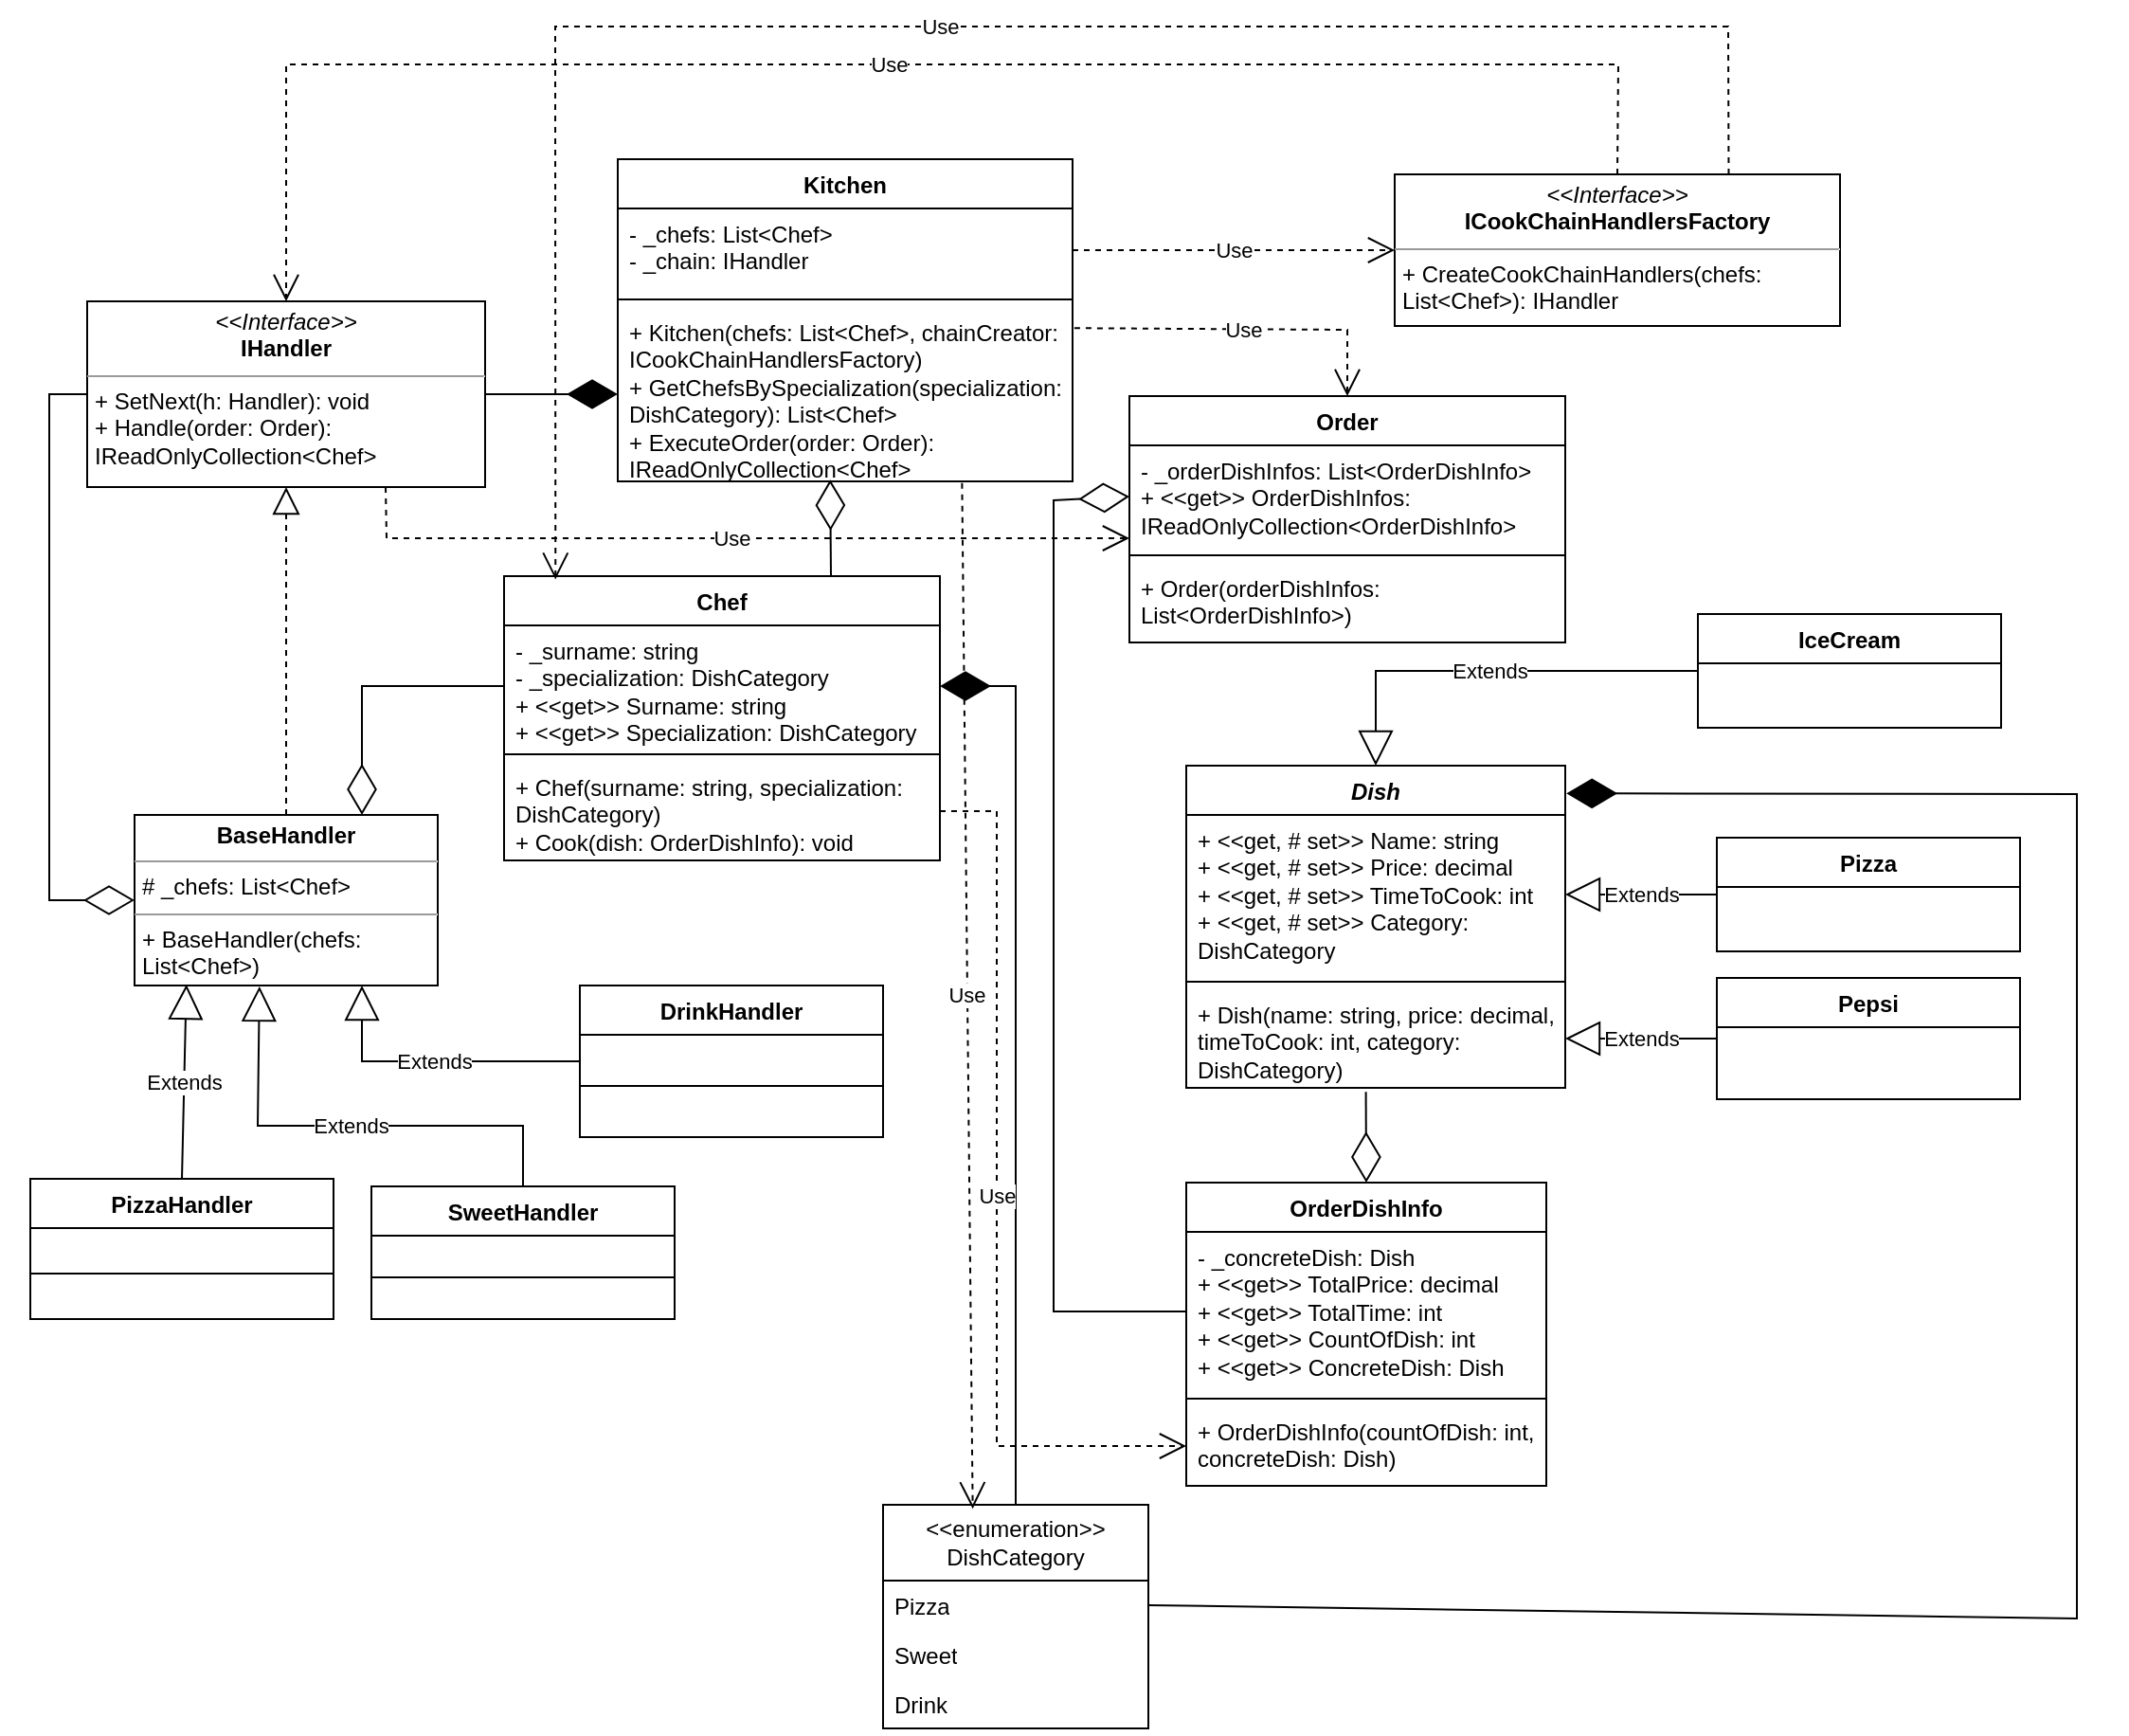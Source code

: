 <mxfile version="21.3.2" type="device">
  <diagram name="Страница 1" id="9WI7ebGdSnUaAv8R2O5D">
    <mxGraphModel dx="2547" dy="1952" grid="1" gridSize="10" guides="1" tooltips="1" connect="1" arrows="1" fold="1" page="1" pageScale="1" pageWidth="827" pageHeight="1169" math="0" shadow="0">
      <root>
        <mxCell id="0" />
        <mxCell id="1" parent="0" />
        <mxCell id="Mqgpa7f1FhENW2-aqIzJ-5" value="Chef" style="swimlane;fontStyle=1;align=center;verticalAlign=top;childLayout=stackLayout;horizontal=1;startSize=26;horizontalStack=0;resizeParent=1;resizeParentMax=0;resizeLast=0;collapsible=1;marginBottom=0;whiteSpace=wrap;html=1;" parent="1" vertex="1">
          <mxGeometry x="250" y="230" width="230" height="150" as="geometry" />
        </mxCell>
        <mxCell id="Mqgpa7f1FhENW2-aqIzJ-6" value="- _surname: string&lt;br&gt;- _specialization: DishCategory&lt;br&gt;+ &amp;lt;&amp;lt;get&amp;gt;&amp;gt; Surname: string&lt;br&gt;+ &amp;lt;&amp;lt;get&amp;gt;&amp;gt; Specialization: DishCategory" style="text;strokeColor=none;fillColor=none;align=left;verticalAlign=top;spacingLeft=4;spacingRight=4;overflow=hidden;rotatable=0;points=[[0,0.5],[1,0.5]];portConstraint=eastwest;whiteSpace=wrap;html=1;" parent="Mqgpa7f1FhENW2-aqIzJ-5" vertex="1">
          <mxGeometry y="26" width="230" height="64" as="geometry" />
        </mxCell>
        <mxCell id="Mqgpa7f1FhENW2-aqIzJ-7" value="" style="line;strokeWidth=1;fillColor=none;align=left;verticalAlign=middle;spacingTop=-1;spacingLeft=3;spacingRight=3;rotatable=0;labelPosition=right;points=[];portConstraint=eastwest;strokeColor=inherit;" parent="Mqgpa7f1FhENW2-aqIzJ-5" vertex="1">
          <mxGeometry y="90" width="230" height="8" as="geometry" />
        </mxCell>
        <mxCell id="Mqgpa7f1FhENW2-aqIzJ-8" value="+ Chef(surname: string, specialization: DishCategory)&lt;br&gt;+ Cook(dish: OrderDishInfo): void" style="text;strokeColor=none;fillColor=none;align=left;verticalAlign=top;spacingLeft=4;spacingRight=4;overflow=hidden;rotatable=0;points=[[0,0.5],[1,0.5]];portConstraint=eastwest;whiteSpace=wrap;html=1;" parent="Mqgpa7f1FhENW2-aqIzJ-5" vertex="1">
          <mxGeometry y="98" width="230" height="52" as="geometry" />
        </mxCell>
        <mxCell id="Mqgpa7f1FhENW2-aqIzJ-9" value="&lt;p style=&quot;margin:0px;margin-top:4px;text-align:center;&quot;&gt;&lt;i&gt;&amp;lt;&amp;lt;Interface&amp;gt;&amp;gt;&lt;/i&gt;&lt;br&gt;&lt;b&gt;IHandler&lt;/b&gt;&lt;/p&gt;&lt;hr size=&quot;1&quot;&gt;&lt;p style=&quot;margin:0px;margin-left:4px;&quot;&gt;+ SetNext(h: Handler): void&lt;br&gt;+ Handle(order: Order): IReadOnlyCollection&amp;lt;Chef&amp;gt;&lt;/p&gt;" style="verticalAlign=top;align=left;overflow=fill;fontSize=12;fontFamily=Helvetica;html=1;whiteSpace=wrap;" parent="1" vertex="1">
          <mxGeometry x="30" y="85" width="210" height="98" as="geometry" />
        </mxCell>
        <mxCell id="Mqgpa7f1FhENW2-aqIzJ-10" value="&lt;p style=&quot;margin:0px;margin-top:4px;text-align:center;&quot;&gt;&lt;b&gt;BaseHandler&lt;/b&gt;&lt;/p&gt;&lt;hr size=&quot;1&quot;&gt;&lt;p style=&quot;margin:0px;margin-left:4px;&quot;&gt;# _chefs: List&amp;lt;Chef&amp;gt;&lt;/p&gt;&lt;hr size=&quot;1&quot;&gt;&lt;p style=&quot;margin:0px;margin-left:4px;&quot;&gt;+ BaseHandler(chefs: List&amp;lt;Chef&amp;gt;)&lt;/p&gt;" style="verticalAlign=top;align=left;overflow=fill;fontSize=12;fontFamily=Helvetica;html=1;whiteSpace=wrap;" parent="1" vertex="1">
          <mxGeometry x="55" y="356" width="160" height="90" as="geometry" />
        </mxCell>
        <mxCell id="Mqgpa7f1FhENW2-aqIzJ-11" value="DrinkHandler" style="swimlane;fontStyle=1;align=center;verticalAlign=top;childLayout=stackLayout;horizontal=1;startSize=26;horizontalStack=0;resizeParent=1;resizeParentMax=0;resizeLast=0;collapsible=1;marginBottom=0;whiteSpace=wrap;html=1;" parent="1" vertex="1">
          <mxGeometry x="290" y="446" width="160" height="80" as="geometry" />
        </mxCell>
        <mxCell id="Mqgpa7f1FhENW2-aqIzJ-13" value="" style="line;strokeWidth=1;fillColor=none;align=left;verticalAlign=middle;spacingTop=-1;spacingLeft=3;spacingRight=3;rotatable=0;labelPosition=right;points=[];portConstraint=eastwest;strokeColor=inherit;" parent="Mqgpa7f1FhENW2-aqIzJ-11" vertex="1">
          <mxGeometry y="26" width="160" height="54" as="geometry" />
        </mxCell>
        <mxCell id="Mqgpa7f1FhENW2-aqIzJ-15" value="PizzaHandler" style="swimlane;fontStyle=1;align=center;verticalAlign=top;childLayout=stackLayout;horizontal=1;startSize=26;horizontalStack=0;resizeParent=1;resizeParentMax=0;resizeLast=0;collapsible=1;marginBottom=0;whiteSpace=wrap;html=1;" parent="1" vertex="1">
          <mxGeometry y="548" width="160" height="74" as="geometry" />
        </mxCell>
        <mxCell id="Mqgpa7f1FhENW2-aqIzJ-17" value="" style="line;strokeWidth=1;fillColor=none;align=left;verticalAlign=middle;spacingTop=-1;spacingLeft=3;spacingRight=3;rotatable=0;labelPosition=right;points=[];portConstraint=eastwest;strokeColor=inherit;" parent="Mqgpa7f1FhENW2-aqIzJ-15" vertex="1">
          <mxGeometry y="26" width="160" height="48" as="geometry" />
        </mxCell>
        <mxCell id="Mqgpa7f1FhENW2-aqIzJ-19" value="SweetHandler" style="swimlane;fontStyle=1;align=center;verticalAlign=top;childLayout=stackLayout;horizontal=1;startSize=26;horizontalStack=0;resizeParent=1;resizeParentMax=0;resizeLast=0;collapsible=1;marginBottom=0;whiteSpace=wrap;html=1;" parent="1" vertex="1">
          <mxGeometry x="180" y="552" width="160" height="70" as="geometry" />
        </mxCell>
        <mxCell id="Mqgpa7f1FhENW2-aqIzJ-21" value="" style="line;strokeWidth=1;fillColor=none;align=left;verticalAlign=middle;spacingTop=-1;spacingLeft=3;spacingRight=3;rotatable=0;labelPosition=right;points=[];portConstraint=eastwest;strokeColor=inherit;" parent="Mqgpa7f1FhENW2-aqIzJ-19" vertex="1">
          <mxGeometry y="26" width="160" height="44" as="geometry" />
        </mxCell>
        <mxCell id="Mqgpa7f1FhENW2-aqIzJ-23" value="" style="endArrow=block;dashed=1;endFill=0;endSize=12;html=1;rounded=0;exitX=0.5;exitY=0;exitDx=0;exitDy=0;entryX=0.5;entryY=1;entryDx=0;entryDy=0;" parent="1" source="Mqgpa7f1FhENW2-aqIzJ-10" target="Mqgpa7f1FhENW2-aqIzJ-9" edge="1">
          <mxGeometry width="160" relative="1" as="geometry">
            <mxPoint x="90" y="290" as="sourcePoint" />
            <mxPoint x="250" y="290" as="targetPoint" />
          </mxGeometry>
        </mxCell>
        <mxCell id="Mqgpa7f1FhENW2-aqIzJ-24" value="Extends" style="endArrow=block;endSize=16;endFill=0;html=1;rounded=0;exitX=0.5;exitY=0;exitDx=0;exitDy=0;entryX=0.171;entryY=0.994;entryDx=0;entryDy=0;entryPerimeter=0;" parent="1" source="Mqgpa7f1FhENW2-aqIzJ-15" target="Mqgpa7f1FhENW2-aqIzJ-10" edge="1">
          <mxGeometry width="160" relative="1" as="geometry">
            <mxPoint x="90" y="490" as="sourcePoint" />
            <mxPoint x="70" y="460" as="targetPoint" />
          </mxGeometry>
        </mxCell>
        <mxCell id="Mqgpa7f1FhENW2-aqIzJ-25" value="Extends" style="endArrow=block;endSize=16;endFill=0;html=1;rounded=0;exitX=0.5;exitY=0;exitDx=0;exitDy=0;entryX=0.412;entryY=1.005;entryDx=0;entryDy=0;entryPerimeter=0;" parent="1" source="Mqgpa7f1FhENW2-aqIzJ-19" target="Mqgpa7f1FhENW2-aqIzJ-10" edge="1">
          <mxGeometry width="160" relative="1" as="geometry">
            <mxPoint x="90" y="490" as="sourcePoint" />
            <mxPoint x="150" y="460" as="targetPoint" />
            <Array as="points">
              <mxPoint x="260" y="520" />
              <mxPoint x="120" y="520" />
            </Array>
          </mxGeometry>
        </mxCell>
        <mxCell id="Mqgpa7f1FhENW2-aqIzJ-26" value="Extends" style="endArrow=block;endSize=16;endFill=0;html=1;rounded=0;exitX=0;exitY=0.5;exitDx=0;exitDy=0;entryX=0.75;entryY=1;entryDx=0;entryDy=0;" parent="1" target="Mqgpa7f1FhENW2-aqIzJ-10" edge="1" source="Mqgpa7f1FhENW2-aqIzJ-11">
          <mxGeometry width="160" relative="1" as="geometry">
            <mxPoint x="360" y="399" as="sourcePoint" />
            <mxPoint x="150" y="460" as="targetPoint" />
            <Array as="points">
              <mxPoint x="175" y="486" />
            </Array>
          </mxGeometry>
        </mxCell>
        <mxCell id="Mqgpa7f1FhENW2-aqIzJ-31" value="" style="endArrow=diamondThin;endFill=0;endSize=24;html=1;rounded=0;entryX=0;entryY=0.5;entryDx=0;entryDy=0;exitX=0;exitY=0.5;exitDx=0;exitDy=0;" parent="1" source="Mqgpa7f1FhENW2-aqIzJ-9" target="Mqgpa7f1FhENW2-aqIzJ-10" edge="1">
          <mxGeometry width="160" relative="1" as="geometry">
            <mxPoint x="20" y="80" as="sourcePoint" />
            <mxPoint x="520" y="370" as="targetPoint" />
            <Array as="points">
              <mxPoint x="10" y="134" />
              <mxPoint x="10" y="401" />
            </Array>
          </mxGeometry>
        </mxCell>
        <mxCell id="Mqgpa7f1FhENW2-aqIzJ-36" value="" style="endArrow=diamondThin;endFill=0;endSize=24;html=1;rounded=0;entryX=0;entryY=0.5;entryDx=0;entryDy=0;exitX=0;exitY=0.5;exitDx=0;exitDy=0;" parent="1" source="QAf2smYP1nOFS-0eRWHx-8" target="QAf2smYP1nOFS-0eRWHx-16" edge="1">
          <mxGeometry width="160" relative="1" as="geometry">
            <mxPoint x="560" y="593.0" as="sourcePoint" />
            <mxPoint x="575" y="189" as="targetPoint" />
            <Array as="points">
              <mxPoint x="540" y="618" />
              <mxPoint x="540" y="190" />
            </Array>
          </mxGeometry>
        </mxCell>
        <mxCell id="Mqgpa7f1FhENW2-aqIzJ-37" value="Pizza" style="swimlane;fontStyle=1;align=center;verticalAlign=top;childLayout=stackLayout;horizontal=1;startSize=26;horizontalStack=0;resizeParent=1;resizeParentMax=0;resizeLast=0;collapsible=1;marginBottom=0;whiteSpace=wrap;html=1;" parent="1" vertex="1">
          <mxGeometry x="890" y="368" width="160" height="60" as="geometry" />
        </mxCell>
        <mxCell id="Mqgpa7f1FhENW2-aqIzJ-41" value="IceCream" style="swimlane;fontStyle=1;align=center;verticalAlign=top;childLayout=stackLayout;horizontal=1;startSize=26;horizontalStack=0;resizeParent=1;resizeParentMax=0;resizeLast=0;collapsible=1;marginBottom=0;whiteSpace=wrap;html=1;" parent="1" vertex="1">
          <mxGeometry x="880" y="250" width="160" height="60" as="geometry" />
        </mxCell>
        <mxCell id="Mqgpa7f1FhENW2-aqIzJ-45" value="Pepsi" style="swimlane;fontStyle=1;align=center;verticalAlign=top;childLayout=stackLayout;horizontal=1;startSize=26;horizontalStack=0;resizeParent=1;resizeParentMax=0;resizeLast=0;collapsible=1;marginBottom=0;whiteSpace=wrap;html=1;" parent="1" vertex="1">
          <mxGeometry x="890" y="442" width="160" height="64" as="geometry" />
        </mxCell>
        <mxCell id="Mqgpa7f1FhENW2-aqIzJ-49" value="Extends" style="endArrow=block;endSize=16;endFill=0;html=1;rounded=0;entryX=1;entryY=0.5;entryDx=0;entryDy=0;exitX=0;exitY=0.5;exitDx=0;exitDy=0;" parent="1" source="Mqgpa7f1FhENW2-aqIzJ-45" target="QAf2smYP1nOFS-0eRWHx-14" edge="1">
          <mxGeometry width="160" relative="1" as="geometry">
            <mxPoint x="770" y="490" as="sourcePoint" />
            <mxPoint x="760" y="420" as="targetPoint" />
          </mxGeometry>
        </mxCell>
        <mxCell id="Mqgpa7f1FhENW2-aqIzJ-50" value="Extends" style="endArrow=block;endSize=16;endFill=0;html=1;rounded=0;exitX=0;exitY=0.5;exitDx=0;exitDy=0;entryX=1;entryY=0.5;entryDx=0;entryDy=0;" parent="1" source="Mqgpa7f1FhENW2-aqIzJ-37" target="QAf2smYP1nOFS-0eRWHx-12" edge="1">
          <mxGeometry width="160" relative="1" as="geometry">
            <mxPoint x="800" y="369" as="sourcePoint" />
            <mxPoint x="760" y="363" as="targetPoint" />
          </mxGeometry>
        </mxCell>
        <mxCell id="Mqgpa7f1FhENW2-aqIzJ-52" value="Extends" style="endArrow=block;endSize=16;endFill=0;html=1;rounded=0;exitX=0;exitY=0.5;exitDx=0;exitDy=0;entryX=0.5;entryY=0;entryDx=0;entryDy=0;" parent="1" source="Mqgpa7f1FhENW2-aqIzJ-41" target="QAf2smYP1nOFS-0eRWHx-11" edge="1">
          <mxGeometry width="160" relative="1" as="geometry">
            <mxPoint x="799.84" y="267.19" as="sourcePoint" />
            <mxPoint x="680" y="300" as="targetPoint" />
            <Array as="points">
              <mxPoint x="710" y="280" />
            </Array>
          </mxGeometry>
        </mxCell>
        <mxCell id="Mqgpa7f1FhENW2-aqIzJ-69" value="" style="endArrow=diamondThin;endFill=0;endSize=24;html=1;rounded=0;entryX=0.5;entryY=0;entryDx=0;entryDy=0;exitX=0.474;exitY=1.042;exitDx=0;exitDy=0;exitPerimeter=0;" parent="1" source="QAf2smYP1nOFS-0eRWHx-14" target="QAf2smYP1nOFS-0eRWHx-7" edge="1">
          <mxGeometry width="160" relative="1" as="geometry">
            <mxPoint x="680" y="460" as="sourcePoint" />
            <mxPoint x="640" y="530" as="targetPoint" />
          </mxGeometry>
        </mxCell>
        <mxCell id="Mqgpa7f1FhENW2-aqIzJ-75" value="&amp;lt;&amp;lt;enumeration&amp;gt;&amp;gt;&lt;br&gt;DishCategory" style="swimlane;fontStyle=0;childLayout=stackLayout;horizontal=1;startSize=40;fillColor=none;horizontalStack=0;resizeParent=1;resizeParentMax=0;resizeLast=0;collapsible=1;marginBottom=0;whiteSpace=wrap;html=1;" parent="1" vertex="1">
          <mxGeometry x="450" y="720" width="140" height="118" as="geometry" />
        </mxCell>
        <mxCell id="Mqgpa7f1FhENW2-aqIzJ-76" value="Pizza" style="text;strokeColor=none;fillColor=none;align=left;verticalAlign=top;spacingLeft=4;spacingRight=4;overflow=hidden;rotatable=0;points=[[0,0.5],[1,0.5]];portConstraint=eastwest;whiteSpace=wrap;html=1;" parent="Mqgpa7f1FhENW2-aqIzJ-75" vertex="1">
          <mxGeometry y="40" width="140" height="26" as="geometry" />
        </mxCell>
        <mxCell id="Mqgpa7f1FhENW2-aqIzJ-77" value="Sweet" style="text;strokeColor=none;fillColor=none;align=left;verticalAlign=top;spacingLeft=4;spacingRight=4;overflow=hidden;rotatable=0;points=[[0,0.5],[1,0.5]];portConstraint=eastwest;whiteSpace=wrap;html=1;" parent="Mqgpa7f1FhENW2-aqIzJ-75" vertex="1">
          <mxGeometry y="66" width="140" height="26" as="geometry" />
        </mxCell>
        <mxCell id="Mqgpa7f1FhENW2-aqIzJ-78" value="Drink" style="text;strokeColor=none;fillColor=none;align=left;verticalAlign=top;spacingLeft=4;spacingRight=4;overflow=hidden;rotatable=0;points=[[0,0.5],[1,0.5]];portConstraint=eastwest;whiteSpace=wrap;html=1;" parent="Mqgpa7f1FhENW2-aqIzJ-75" vertex="1">
          <mxGeometry y="92" width="140" height="26" as="geometry" />
        </mxCell>
        <mxCell id="QAf2smYP1nOFS-0eRWHx-2" value="Kitchen" style="swimlane;fontStyle=1;align=center;verticalAlign=top;childLayout=stackLayout;horizontal=1;startSize=26;horizontalStack=0;resizeParent=1;resizeParentMax=0;resizeLast=0;collapsible=1;marginBottom=0;whiteSpace=wrap;html=1;" vertex="1" parent="1">
          <mxGeometry x="310" y="10" width="240" height="170" as="geometry" />
        </mxCell>
        <mxCell id="QAf2smYP1nOFS-0eRWHx-3" value="- _chefs: List&amp;lt;Chef&amp;gt;&lt;br style=&quot;border-color: var(--border-color);&quot;&gt;- _chain: IHandler" style="text;strokeColor=none;fillColor=none;align=left;verticalAlign=top;spacingLeft=4;spacingRight=4;overflow=hidden;rotatable=0;points=[[0,0.5],[1,0.5]];portConstraint=eastwest;whiteSpace=wrap;html=1;" vertex="1" parent="QAf2smYP1nOFS-0eRWHx-2">
          <mxGeometry y="26" width="240" height="44" as="geometry" />
        </mxCell>
        <mxCell id="QAf2smYP1nOFS-0eRWHx-4" value="" style="line;strokeWidth=1;fillColor=none;align=left;verticalAlign=middle;spacingTop=-1;spacingLeft=3;spacingRight=3;rotatable=0;labelPosition=right;points=[];portConstraint=eastwest;strokeColor=inherit;" vertex="1" parent="QAf2smYP1nOFS-0eRWHx-2">
          <mxGeometry y="70" width="240" height="8" as="geometry" />
        </mxCell>
        <mxCell id="QAf2smYP1nOFS-0eRWHx-5" value="+ Kitchen(chefs: List&amp;lt;Chef&amp;gt;, chainCreator: ICookChainHandlersFactory)&lt;br&gt;+ GetChefsBySpecialization(specialization: DishCategory): List&amp;lt;Chef&amp;gt;&lt;br&gt;+ ExecuteOrder(order: Order): IReadOnlyCollection&amp;lt;Chef&amp;gt;" style="text;strokeColor=none;fillColor=none;align=left;verticalAlign=top;spacingLeft=4;spacingRight=4;overflow=hidden;rotatable=0;points=[[0,0.5],[1,0.5]];portConstraint=eastwest;whiteSpace=wrap;html=1;" vertex="1" parent="QAf2smYP1nOFS-0eRWHx-2">
          <mxGeometry y="78" width="240" height="92" as="geometry" />
        </mxCell>
        <mxCell id="QAf2smYP1nOFS-0eRWHx-6" value="&lt;p style=&quot;margin:0px;margin-top:4px;text-align:center;&quot;&gt;&lt;i&gt;&amp;lt;&amp;lt;Interface&amp;gt;&amp;gt;&lt;/i&gt;&lt;br&gt;&lt;b&gt;ICookChainHandlersFactory&lt;/b&gt;&lt;/p&gt;&lt;hr size=&quot;1&quot;&gt;&lt;p style=&quot;margin:0px;margin-left:4px;&quot;&gt;+ CreateCookChainHandlers(chefs: List&amp;lt;Chef&amp;gt;): IHandler&lt;br&gt;&lt;/p&gt;" style="verticalAlign=top;align=left;overflow=fill;fontSize=12;fontFamily=Helvetica;html=1;whiteSpace=wrap;" vertex="1" parent="1">
          <mxGeometry x="720" y="18" width="235" height="80" as="geometry" />
        </mxCell>
        <mxCell id="QAf2smYP1nOFS-0eRWHx-7" value="OrderDishInfo" style="swimlane;fontStyle=1;align=center;verticalAlign=top;childLayout=stackLayout;horizontal=1;startSize=26;horizontalStack=0;resizeParent=1;resizeParentMax=0;resizeLast=0;collapsible=1;marginBottom=0;whiteSpace=wrap;html=1;" vertex="1" parent="1">
          <mxGeometry x="610" y="550" width="190" height="160" as="geometry" />
        </mxCell>
        <mxCell id="QAf2smYP1nOFS-0eRWHx-8" value="- _concreteDish: Dish&lt;br style=&quot;border-color: var(--border-color);&quot;&gt;+ &amp;lt;&amp;lt;get&amp;gt;&amp;gt; TotalPrice: decimal&lt;br&gt;+ &amp;lt;&amp;lt;get&amp;gt;&amp;gt; TotalTime: int&lt;br&gt;+ &amp;lt;&amp;lt;get&amp;gt;&amp;gt; CountOfDish: int&lt;br&gt;+ &amp;lt;&amp;lt;get&amp;gt;&amp;gt; ConcreteDish: Dish&amp;nbsp;" style="text;strokeColor=none;fillColor=none;align=left;verticalAlign=top;spacingLeft=4;spacingRight=4;overflow=hidden;rotatable=0;points=[[0,0.5],[1,0.5]];portConstraint=eastwest;whiteSpace=wrap;html=1;" vertex="1" parent="QAf2smYP1nOFS-0eRWHx-7">
          <mxGeometry y="26" width="190" height="84" as="geometry" />
        </mxCell>
        <mxCell id="QAf2smYP1nOFS-0eRWHx-9" value="" style="line;strokeWidth=1;fillColor=none;align=left;verticalAlign=middle;spacingTop=-1;spacingLeft=3;spacingRight=3;rotatable=0;labelPosition=right;points=[];portConstraint=eastwest;strokeColor=inherit;" vertex="1" parent="QAf2smYP1nOFS-0eRWHx-7">
          <mxGeometry y="110" width="190" height="8" as="geometry" />
        </mxCell>
        <mxCell id="QAf2smYP1nOFS-0eRWHx-10" value="+ OrderDishInfo(countOfDish: int, concreteDish: Dish)" style="text;strokeColor=none;fillColor=none;align=left;verticalAlign=top;spacingLeft=4;spacingRight=4;overflow=hidden;rotatable=0;points=[[0,0.5],[1,0.5]];portConstraint=eastwest;whiteSpace=wrap;html=1;" vertex="1" parent="QAf2smYP1nOFS-0eRWHx-7">
          <mxGeometry y="118" width="190" height="42" as="geometry" />
        </mxCell>
        <mxCell id="QAf2smYP1nOFS-0eRWHx-11" value="&lt;i&gt;Dish&lt;/i&gt;" style="swimlane;fontStyle=1;align=center;verticalAlign=top;childLayout=stackLayout;horizontal=1;startSize=26;horizontalStack=0;resizeParent=1;resizeParentMax=0;resizeLast=0;collapsible=1;marginBottom=0;whiteSpace=wrap;html=1;" vertex="1" parent="1">
          <mxGeometry x="610" y="330" width="200" height="170" as="geometry" />
        </mxCell>
        <mxCell id="QAf2smYP1nOFS-0eRWHx-12" value="+ &amp;lt;&amp;lt;get, # set&amp;gt;&amp;gt; Name: string&lt;br&gt;+ &amp;lt;&amp;lt;get, # set&amp;gt;&amp;gt; Price: decimal&lt;br&gt;+ &amp;lt;&amp;lt;get, # set&amp;gt;&amp;gt; TimeToCook: int&lt;br&gt;+ &amp;lt;&amp;lt;get, # set&amp;gt;&amp;gt; Category: DishCategory" style="text;strokeColor=none;fillColor=none;align=left;verticalAlign=top;spacingLeft=4;spacingRight=4;overflow=hidden;rotatable=0;points=[[0,0.5],[1,0.5]];portConstraint=eastwest;whiteSpace=wrap;html=1;" vertex="1" parent="QAf2smYP1nOFS-0eRWHx-11">
          <mxGeometry y="26" width="200" height="84" as="geometry" />
        </mxCell>
        <mxCell id="QAf2smYP1nOFS-0eRWHx-13" value="" style="line;strokeWidth=1;fillColor=none;align=left;verticalAlign=middle;spacingTop=-1;spacingLeft=3;spacingRight=3;rotatable=0;labelPosition=right;points=[];portConstraint=eastwest;strokeColor=inherit;" vertex="1" parent="QAf2smYP1nOFS-0eRWHx-11">
          <mxGeometry y="110" width="200" height="8" as="geometry" />
        </mxCell>
        <mxCell id="QAf2smYP1nOFS-0eRWHx-14" value="+ Dish(name: string, price: decimal, timeToCook: int, category: DishCategory)" style="text;strokeColor=none;fillColor=none;align=left;verticalAlign=top;spacingLeft=4;spacingRight=4;overflow=hidden;rotatable=0;points=[[0,0.5],[1,0.5]];portConstraint=eastwest;whiteSpace=wrap;html=1;" vertex="1" parent="QAf2smYP1nOFS-0eRWHx-11">
          <mxGeometry y="118" width="200" height="52" as="geometry" />
        </mxCell>
        <mxCell id="QAf2smYP1nOFS-0eRWHx-15" value="Order" style="swimlane;fontStyle=1;align=center;verticalAlign=top;childLayout=stackLayout;horizontal=1;startSize=26;horizontalStack=0;resizeParent=1;resizeParentMax=0;resizeLast=0;collapsible=1;marginBottom=0;whiteSpace=wrap;html=1;" vertex="1" parent="1">
          <mxGeometry x="580" y="135" width="230" height="130" as="geometry" />
        </mxCell>
        <mxCell id="QAf2smYP1nOFS-0eRWHx-16" value="- _orderDishInfos: List&amp;lt;OrderDishInfo&amp;gt;&lt;br&gt;+ &amp;lt;&amp;lt;get&amp;gt;&amp;gt; OrderDishInfos: IReadOnlyCollection&amp;lt;OrderDishInfo&amp;gt;" style="text;strokeColor=none;fillColor=none;align=left;verticalAlign=top;spacingLeft=4;spacingRight=4;overflow=hidden;rotatable=0;points=[[0,0.5],[1,0.5]];portConstraint=eastwest;whiteSpace=wrap;html=1;" vertex="1" parent="QAf2smYP1nOFS-0eRWHx-15">
          <mxGeometry y="26" width="230" height="54" as="geometry" />
        </mxCell>
        <mxCell id="QAf2smYP1nOFS-0eRWHx-17" value="" style="line;strokeWidth=1;fillColor=none;align=left;verticalAlign=middle;spacingTop=-1;spacingLeft=3;spacingRight=3;rotatable=0;labelPosition=right;points=[];portConstraint=eastwest;strokeColor=inherit;" vertex="1" parent="QAf2smYP1nOFS-0eRWHx-15">
          <mxGeometry y="80" width="230" height="8" as="geometry" />
        </mxCell>
        <mxCell id="QAf2smYP1nOFS-0eRWHx-18" value="+ Order(orderDishInfos: List&amp;lt;OrderDishInfo&amp;gt;)" style="text;strokeColor=none;fillColor=none;align=left;verticalAlign=top;spacingLeft=4;spacingRight=4;overflow=hidden;rotatable=0;points=[[0,0.5],[1,0.5]];portConstraint=eastwest;whiteSpace=wrap;html=1;" vertex="1" parent="QAf2smYP1nOFS-0eRWHx-15">
          <mxGeometry y="88" width="230" height="42" as="geometry" />
        </mxCell>
        <mxCell id="QAf2smYP1nOFS-0eRWHx-19" value="" style="endArrow=diamondThin;endFill=1;endSize=24;html=1;rounded=0;entryX=1.003;entryY=0.086;entryDx=0;entryDy=0;entryPerimeter=0;exitX=1;exitY=0.5;exitDx=0;exitDy=0;" edge="1" parent="1" source="Mqgpa7f1FhENW2-aqIzJ-76" target="QAf2smYP1nOFS-0eRWHx-11">
          <mxGeometry width="160" relative="1" as="geometry">
            <mxPoint x="1090" y="840" as="sourcePoint" />
            <mxPoint x="860" y="350" as="targetPoint" />
            <Array as="points">
              <mxPoint x="1080" y="780" />
              <mxPoint x="1080" y="345" />
            </Array>
          </mxGeometry>
        </mxCell>
        <mxCell id="QAf2smYP1nOFS-0eRWHx-21" value="Use" style="endArrow=open;endSize=12;dashed=1;html=1;rounded=0;entryX=0;entryY=0.5;entryDx=0;entryDy=0;exitX=1;exitY=0.5;exitDx=0;exitDy=0;" edge="1" parent="1" source="QAf2smYP1nOFS-0eRWHx-3" target="QAf2smYP1nOFS-0eRWHx-6">
          <mxGeometry width="160" relative="1" as="geometry">
            <mxPoint x="300" y="170" as="sourcePoint" />
            <mxPoint x="460" y="170" as="targetPoint" />
          </mxGeometry>
        </mxCell>
        <mxCell id="QAf2smYP1nOFS-0eRWHx-23" value="" style="endArrow=diamondThin;endFill=1;endSize=24;html=1;rounded=0;entryX=0;entryY=0.5;entryDx=0;entryDy=0;exitX=1;exitY=0.5;exitDx=0;exitDy=0;" edge="1" parent="1" source="Mqgpa7f1FhENW2-aqIzJ-9" target="QAf2smYP1nOFS-0eRWHx-5">
          <mxGeometry width="160" relative="1" as="geometry">
            <mxPoint x="300" y="250" as="sourcePoint" />
            <mxPoint x="460" y="250" as="targetPoint" />
          </mxGeometry>
        </mxCell>
        <mxCell id="QAf2smYP1nOFS-0eRWHx-25" value="" style="endArrow=diamondThin;endFill=1;endSize=24;html=1;rounded=0;entryX=1;entryY=0.5;entryDx=0;entryDy=0;exitX=0.5;exitY=0;exitDx=0;exitDy=0;" edge="1" parent="1" source="Mqgpa7f1FhENW2-aqIzJ-75" target="Mqgpa7f1FhENW2-aqIzJ-6">
          <mxGeometry width="160" relative="1" as="geometry">
            <mxPoint x="520" y="290" as="sourcePoint" />
            <mxPoint x="640" y="330" as="targetPoint" />
            <Array as="points">
              <mxPoint x="520" y="288" />
            </Array>
          </mxGeometry>
        </mxCell>
        <mxCell id="QAf2smYP1nOFS-0eRWHx-27" value="" style="endArrow=diamondThin;endFill=0;endSize=24;html=1;rounded=0;entryX=0.75;entryY=0;entryDx=0;entryDy=0;exitX=0;exitY=0.5;exitDx=0;exitDy=0;" edge="1" parent="1" source="Mqgpa7f1FhENW2-aqIzJ-6" target="Mqgpa7f1FhENW2-aqIzJ-10">
          <mxGeometry width="160" relative="1" as="geometry">
            <mxPoint x="540" y="290" as="sourcePoint" />
            <mxPoint x="700" y="290" as="targetPoint" />
            <Array as="points">
              <mxPoint x="175" y="288" />
            </Array>
          </mxGeometry>
        </mxCell>
        <mxCell id="QAf2smYP1nOFS-0eRWHx-28" value="Use" style="endArrow=open;endSize=12;dashed=1;html=1;rounded=0;exitX=1;exitY=0.5;exitDx=0;exitDy=0;" edge="1" parent="1" source="Mqgpa7f1FhENW2-aqIzJ-8" target="QAf2smYP1nOFS-0eRWHx-10">
          <mxGeometry width="160" relative="1" as="geometry">
            <mxPoint x="540" y="530" as="sourcePoint" />
            <mxPoint x="350" y="680" as="targetPoint" />
            <Array as="points">
              <mxPoint x="510" y="354" />
              <mxPoint x="510" y="689" />
            </Array>
          </mxGeometry>
        </mxCell>
        <mxCell id="QAf2smYP1nOFS-0eRWHx-29" value="Use" style="endArrow=open;endSize=12;dashed=1;html=1;rounded=0;entryX=0.338;entryY=0.018;entryDx=0;entryDy=0;exitX=0.757;exitY=1.01;exitDx=0;exitDy=0;exitPerimeter=0;entryPerimeter=0;" edge="1" parent="1" source="QAf2smYP1nOFS-0eRWHx-5" target="Mqgpa7f1FhENW2-aqIzJ-75">
          <mxGeometry width="160" relative="1" as="geometry">
            <mxPoint x="485" y="180" as="sourcePoint" />
            <mxPoint x="700" y="60" as="targetPoint" />
          </mxGeometry>
        </mxCell>
        <mxCell id="QAf2smYP1nOFS-0eRWHx-31" value="Use" style="endArrow=open;endSize=12;dashed=1;html=1;rounded=0;exitX=1.004;exitY=0.121;exitDx=0;exitDy=0;exitPerimeter=0;entryX=0.5;entryY=0;entryDx=0;entryDy=0;" edge="1" parent="1" source="QAf2smYP1nOFS-0eRWHx-5" target="QAf2smYP1nOFS-0eRWHx-15">
          <mxGeometry width="160" relative="1" as="geometry">
            <mxPoint x="540" y="530" as="sourcePoint" />
            <mxPoint x="690" y="100" as="targetPoint" />
            <Array as="points">
              <mxPoint x="695" y="100" />
            </Array>
          </mxGeometry>
        </mxCell>
        <mxCell id="QAf2smYP1nOFS-0eRWHx-33" value="Use" style="endArrow=open;endSize=12;dashed=1;html=1;rounded=0;exitX=0.75;exitY=1;exitDx=0;exitDy=0;" edge="1" parent="1" source="Mqgpa7f1FhENW2-aqIzJ-9">
          <mxGeometry width="160" relative="1" as="geometry">
            <mxPoint x="440" y="310" as="sourcePoint" />
            <mxPoint x="580" y="210" as="targetPoint" />
            <Array as="points">
              <mxPoint x="188" y="210" />
            </Array>
          </mxGeometry>
        </mxCell>
        <mxCell id="QAf2smYP1nOFS-0eRWHx-35" value="Use" style="endArrow=open;endSize=12;dashed=1;html=1;rounded=0;exitX=0.5;exitY=0;exitDx=0;exitDy=0;entryX=0.5;entryY=0;entryDx=0;entryDy=0;" edge="1" parent="1" source="QAf2smYP1nOFS-0eRWHx-6" target="Mqgpa7f1FhENW2-aqIzJ-9">
          <mxGeometry width="160" relative="1" as="geometry">
            <mxPoint x="630" y="230" as="sourcePoint" />
            <mxPoint x="60" y="-40" as="targetPoint" />
            <Array as="points">
              <mxPoint x="838" y="-40" />
              <mxPoint x="135" y="-40" />
            </Array>
          </mxGeometry>
        </mxCell>
        <mxCell id="QAf2smYP1nOFS-0eRWHx-37" value="Use" style="endArrow=open;endSize=12;dashed=1;html=1;rounded=0;exitX=0.75;exitY=0;exitDx=0;exitDy=0;entryX=0.118;entryY=0.012;entryDx=0;entryDy=0;entryPerimeter=0;" edge="1" parent="1" source="QAf2smYP1nOFS-0eRWHx-6" target="Mqgpa7f1FhENW2-aqIzJ-5">
          <mxGeometry width="160" relative="1" as="geometry">
            <mxPoint x="630" y="230" as="sourcePoint" />
            <mxPoint x="240" y="-60" as="targetPoint" />
            <Array as="points">
              <mxPoint x="896" y="-60" />
              <mxPoint x="277" y="-60" />
            </Array>
          </mxGeometry>
        </mxCell>
        <mxCell id="QAf2smYP1nOFS-0eRWHx-39" value="" style="endArrow=diamondThin;endFill=0;endSize=24;html=1;rounded=0;entryX=0.467;entryY=0.99;entryDx=0;entryDy=0;entryPerimeter=0;exitX=0.75;exitY=0;exitDx=0;exitDy=0;" edge="1" parent="1" source="Mqgpa7f1FhENW2-aqIzJ-5" target="QAf2smYP1nOFS-0eRWHx-5">
          <mxGeometry width="160" relative="1" as="geometry">
            <mxPoint x="630" y="230" as="sourcePoint" />
            <mxPoint x="790" y="230" as="targetPoint" />
          </mxGeometry>
        </mxCell>
      </root>
    </mxGraphModel>
  </diagram>
</mxfile>
